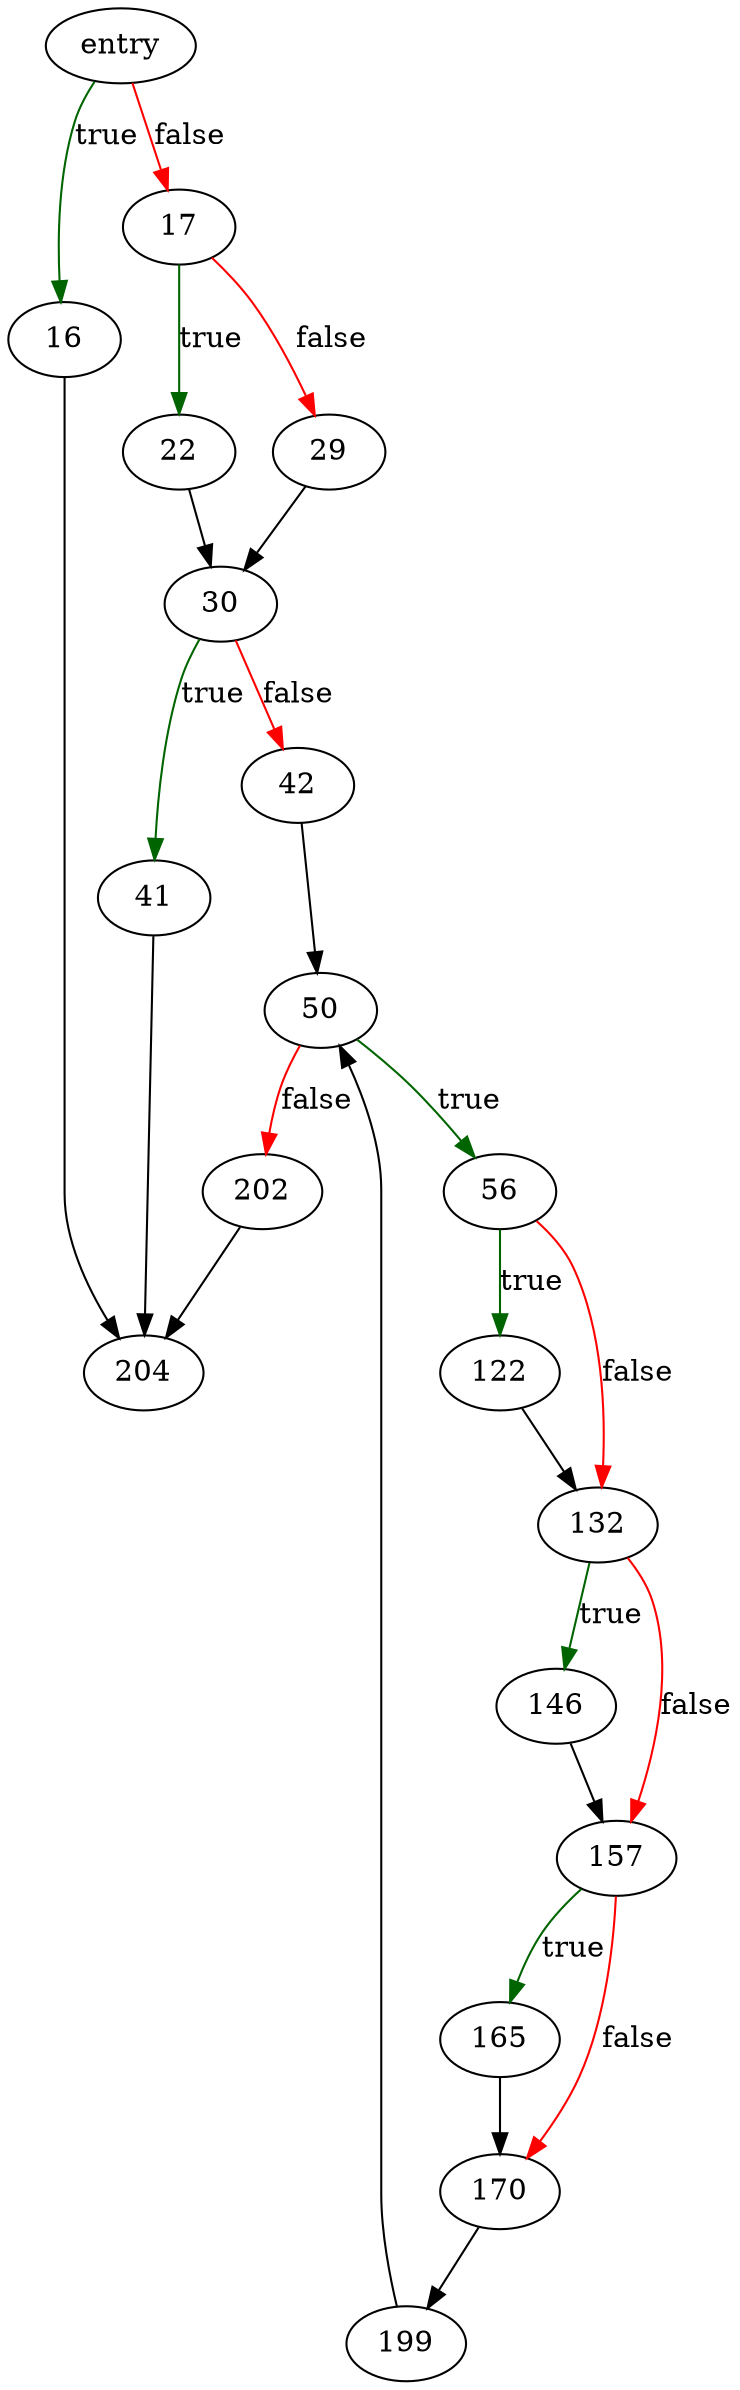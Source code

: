 digraph "sqlite3SrcListDup" {
	// Node definitions.
	3 [label=entry];
	16;
	17;
	22;
	29;
	30;
	41;
	42;
	50;
	56;
	122;
	132;
	146;
	157;
	165;
	170;
	199;
	202;
	204;

	// Edge definitions.
	3 -> 16 [
		color=darkgreen
		label=true
	];
	3 -> 17 [
		color=red
		label=false
	];
	16 -> 204;
	17 -> 22 [
		color=darkgreen
		label=true
	];
	17 -> 29 [
		color=red
		label=false
	];
	22 -> 30;
	29 -> 30;
	30 -> 41 [
		color=darkgreen
		label=true
	];
	30 -> 42 [
		color=red
		label=false
	];
	41 -> 204;
	42 -> 50;
	50 -> 56 [
		color=darkgreen
		label=true
	];
	50 -> 202 [
		color=red
		label=false
	];
	56 -> 122 [
		color=darkgreen
		label=true
	];
	56 -> 132 [
		color=red
		label=false
	];
	122 -> 132;
	132 -> 146 [
		color=darkgreen
		label=true
	];
	132 -> 157 [
		color=red
		label=false
	];
	146 -> 157;
	157 -> 165 [
		color=darkgreen
		label=true
	];
	157 -> 170 [
		color=red
		label=false
	];
	165 -> 170;
	170 -> 199;
	199 -> 50;
	202 -> 204;
}